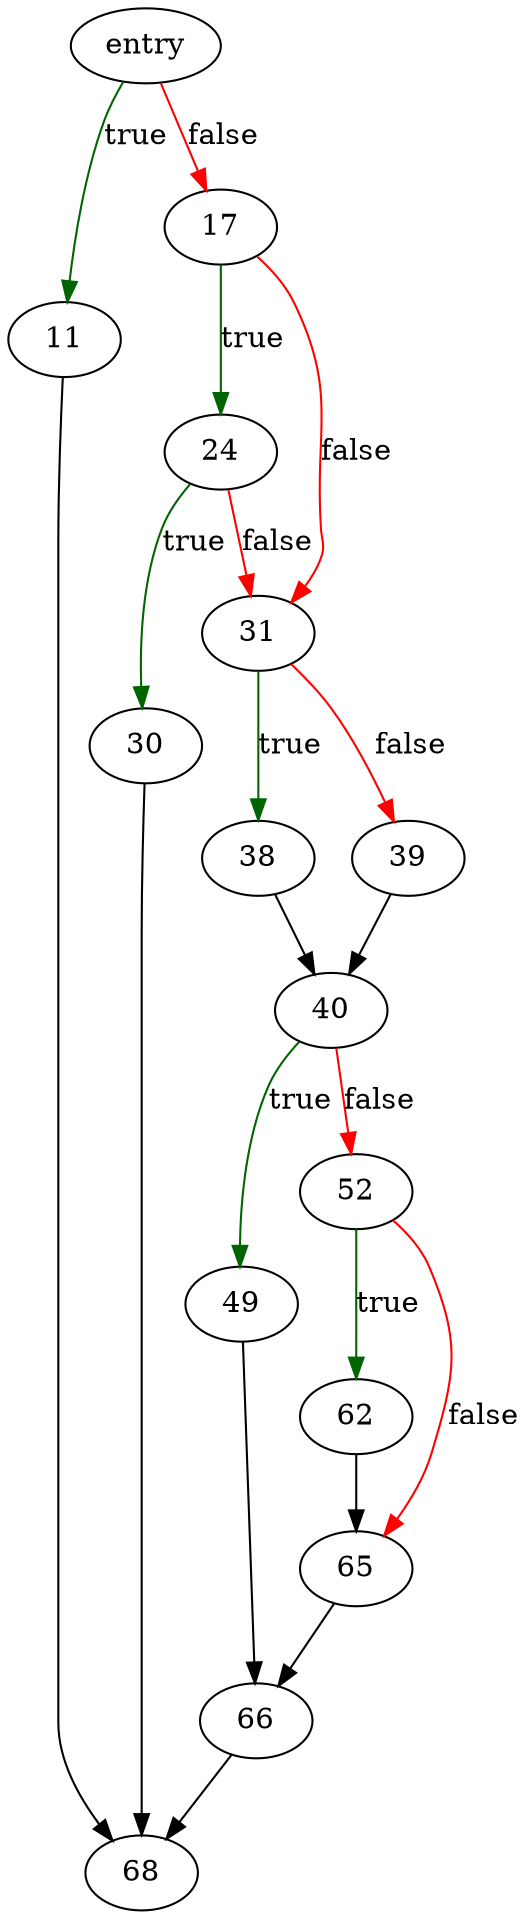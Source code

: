 digraph "matchQuality" {
	// Node definitions.
	3 [label=entry];
	11;
	17;
	24;
	30;
	31;
	38;
	39;
	40;
	49;
	52;
	62;
	65;
	66;
	68;

	// Edge definitions.
	3 -> 11 [
		color=darkgreen
		label=true
	];
	3 -> 17 [
		color=red
		label=false
	];
	11 -> 68;
	17 -> 24 [
		color=darkgreen
		label=true
	];
	17 -> 31 [
		color=red
		label=false
	];
	24 -> 30 [
		color=darkgreen
		label=true
	];
	24 -> 31 [
		color=red
		label=false
	];
	30 -> 68;
	31 -> 38 [
		color=darkgreen
		label=true
	];
	31 -> 39 [
		color=red
		label=false
	];
	38 -> 40;
	39 -> 40;
	40 -> 49 [
		color=darkgreen
		label=true
	];
	40 -> 52 [
		color=red
		label=false
	];
	49 -> 66;
	52 -> 62 [
		color=darkgreen
		label=true
	];
	52 -> 65 [
		color=red
		label=false
	];
	62 -> 65;
	65 -> 66;
	66 -> 68;
}